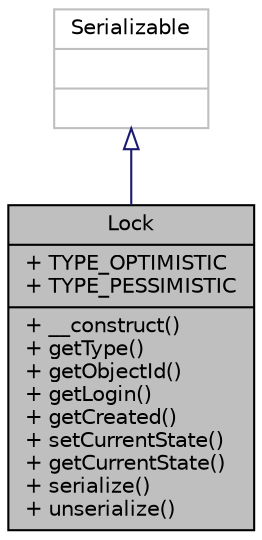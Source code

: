 digraph "Lock"
{
  edge [fontname="Helvetica",fontsize="10",labelfontname="Helvetica",labelfontsize="10"];
  node [fontname="Helvetica",fontsize="10",shape=record];
  Node0 [label="{Lock\n|+ TYPE_OPTIMISTIC\l+ TYPE_PESSIMISTIC\l|+ __construct()\l+ getType()\l+ getObjectId()\l+ getLogin()\l+ getCreated()\l+ setCurrentState()\l+ getCurrentState()\l+ serialize()\l+ unserialize()\l}",height=0.2,width=0.4,color="black", fillcolor="grey75", style="filled", fontcolor="black"];
  Node1 -> Node0 [dir="back",color="midnightblue",fontsize="10",style="solid",arrowtail="onormal",fontname="Helvetica"];
  Node1 [label="{Serializable\n||}",height=0.2,width=0.4,color="grey75", fillcolor="white", style="filled"];
}
